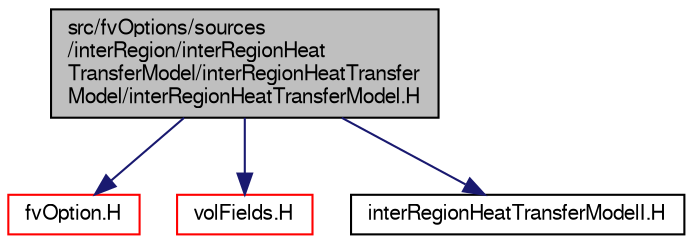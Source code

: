 digraph "src/fvOptions/sources/interRegion/interRegionHeatTransferModel/interRegionHeatTransferModel/interRegionHeatTransferModel.H"
{
  bgcolor="transparent";
  edge [fontname="FreeSans",fontsize="10",labelfontname="FreeSans",labelfontsize="10"];
  node [fontname="FreeSans",fontsize="10",shape=record];
  Node0 [label="src/fvOptions/sources\l/interRegion/interRegionHeat\lTransferModel/interRegionHeatTransfer\lModel/interRegionHeatTransferModel.H",height=0.2,width=0.4,color="black", fillcolor="grey75", style="filled", fontcolor="black"];
  Node0 -> Node1 [color="midnightblue",fontsize="10",style="solid",fontname="FreeSans"];
  Node1 [label="fvOption.H",height=0.2,width=0.4,color="red",URL="$a04613.html"];
  Node0 -> Node303 [color="midnightblue",fontsize="10",style="solid",fontname="FreeSans"];
  Node303 [label="volFields.H",height=0.2,width=0.4,color="red",URL="$a02750.html"];
  Node0 -> Node335 [color="midnightblue",fontsize="10",style="solid",fontname="FreeSans"];
  Node335 [label="interRegionHeatTransferModelI.H",height=0.2,width=0.4,color="black",URL="$a04802.html"];
}
